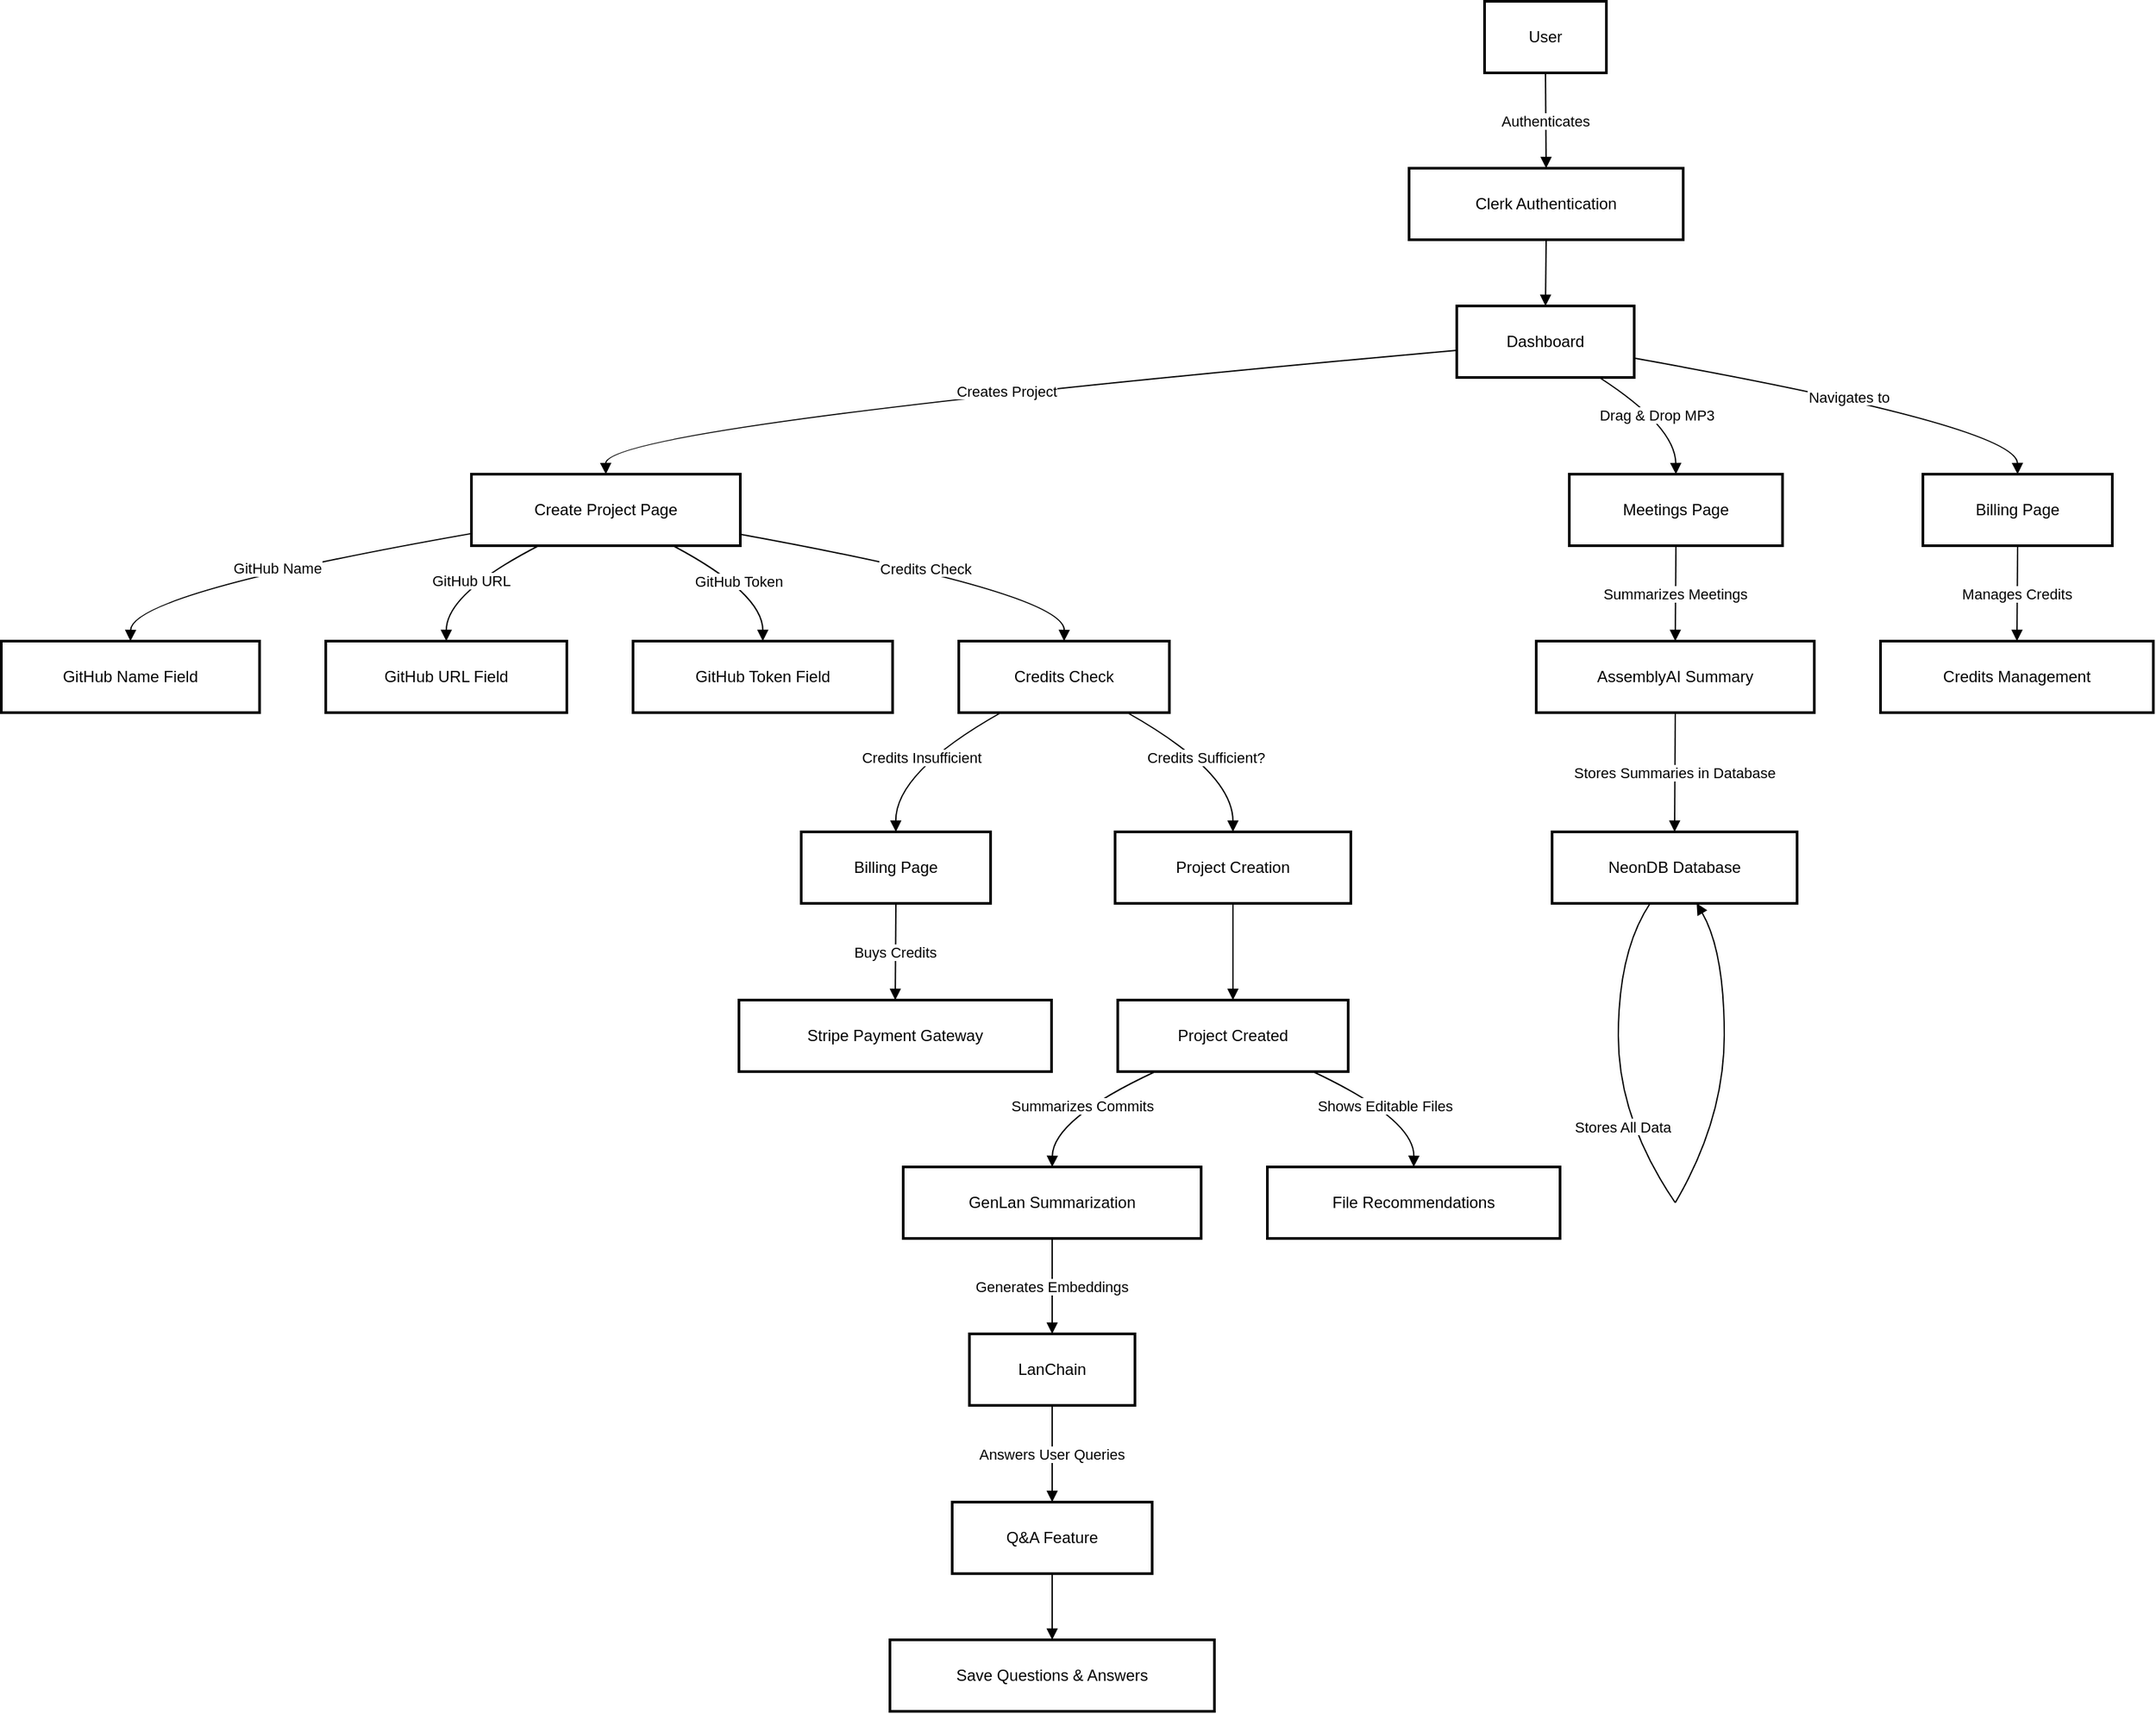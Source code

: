 <mxfile version="26.2.14">
  <diagram name="Page-1" id="sc-cOYgzrFf0ieOYY7vz">
    <mxGraphModel>
      <root>
        <mxCell id="0" />
        <mxCell id="1" parent="0" />
        <mxCell id="2" value="User" style="whiteSpace=wrap;strokeWidth=2;" vertex="1" parent="1">
          <mxGeometry x="1128" y="8" width="92" height="54" as="geometry" />
        </mxCell>
        <mxCell id="3" value="Clerk Authentication" style="whiteSpace=wrap;strokeWidth=2;" vertex="1" parent="1">
          <mxGeometry x="1071" y="134" width="207" height="54" as="geometry" />
        </mxCell>
        <mxCell id="4" value="Dashboard" style="whiteSpace=wrap;strokeWidth=2;" vertex="1" parent="1">
          <mxGeometry x="1107" y="238" width="134" height="54" as="geometry" />
        </mxCell>
        <mxCell id="5" value="Create Project Page" style="whiteSpace=wrap;strokeWidth=2;" vertex="1" parent="1">
          <mxGeometry x="363" y="365" width="203" height="54" as="geometry" />
        </mxCell>
        <mxCell id="6" value="GitHub Name Field" style="whiteSpace=wrap;strokeWidth=2;" vertex="1" parent="1">
          <mxGeometry x="8" y="491" width="195" height="54" as="geometry" />
        </mxCell>
        <mxCell id="7" value="GitHub URL Field" style="whiteSpace=wrap;strokeWidth=2;" vertex="1" parent="1">
          <mxGeometry x="253" y="491" width="182" height="54" as="geometry" />
        </mxCell>
        <mxCell id="8" value="GitHub Token Field" style="whiteSpace=wrap;strokeWidth=2;" vertex="1" parent="1">
          <mxGeometry x="485" y="491" width="196" height="54" as="geometry" />
        </mxCell>
        <mxCell id="9" value="Credits Check" style="whiteSpace=wrap;strokeWidth=2;" vertex="1" parent="1">
          <mxGeometry x="731" y="491" width="159" height="54" as="geometry" />
        </mxCell>
        <mxCell id="10" value="Project Creation" style="whiteSpace=wrap;strokeWidth=2;" vertex="1" parent="1">
          <mxGeometry x="849" y="635" width="178" height="54" as="geometry" />
        </mxCell>
        <mxCell id="11" value="Billing Page" style="whiteSpace=wrap;strokeWidth=2;" vertex="1" parent="1">
          <mxGeometry x="612" y="635" width="143" height="54" as="geometry" />
        </mxCell>
        <mxCell id="12" value="Stripe Payment Gateway" style="whiteSpace=wrap;strokeWidth=2;" vertex="1" parent="1">
          <mxGeometry x="565" y="762" width="236" height="54" as="geometry" />
        </mxCell>
        <mxCell id="13" value="Project Created" style="whiteSpace=wrap;strokeWidth=2;" vertex="1" parent="1">
          <mxGeometry x="851" y="762" width="174" height="54" as="geometry" />
        </mxCell>
        <mxCell id="14" value="GenLan Summarization" style="whiteSpace=wrap;strokeWidth=2;" vertex="1" parent="1">
          <mxGeometry x="689" y="888" width="225" height="54" as="geometry" />
        </mxCell>
        <mxCell id="15" value="LanChain" style="whiteSpace=wrap;strokeWidth=2;" vertex="1" parent="1">
          <mxGeometry x="739" y="1014" width="125" height="54" as="geometry" />
        </mxCell>
        <mxCell id="16" value="Q&amp;A Feature" style="whiteSpace=wrap;strokeWidth=2;" vertex="1" parent="1">
          <mxGeometry x="726" y="1141" width="151" height="54" as="geometry" />
        </mxCell>
        <mxCell id="17" value="Save Questions &amp; Answers" style="whiteSpace=wrap;strokeWidth=2;" vertex="1" parent="1">
          <mxGeometry x="679" y="1245" width="245" height="54" as="geometry" />
        </mxCell>
        <mxCell id="18" value="File Recommendations" style="whiteSpace=wrap;strokeWidth=2;" vertex="1" parent="1">
          <mxGeometry x="964" y="888" width="221" height="54" as="geometry" />
        </mxCell>
        <mxCell id="19" value="Meetings Page" style="whiteSpace=wrap;strokeWidth=2;" vertex="1" parent="1">
          <mxGeometry x="1192" y="365" width="161" height="54" as="geometry" />
        </mxCell>
        <mxCell id="20" value="AssemblyAI Summary" style="whiteSpace=wrap;strokeWidth=2;" vertex="1" parent="1">
          <mxGeometry x="1167" y="491" width="210" height="54" as="geometry" />
        </mxCell>
        <mxCell id="21" value="NeonDB Database" style="whiteSpace=wrap;strokeWidth=2;" vertex="1" parent="1">
          <mxGeometry x="1179" y="635" width="185" height="54" as="geometry" />
        </mxCell>
        <mxCell id="22" value="Billing Page" style="whiteSpace=wrap;strokeWidth=2;" vertex="1" parent="1">
          <mxGeometry x="1459" y="365" width="143" height="54" as="geometry" />
        </mxCell>
        <mxCell id="23" value="Credits Management" style="whiteSpace=wrap;strokeWidth=2;" vertex="1" parent="1">
          <mxGeometry x="1427" y="491" width="206" height="54" as="geometry" />
        </mxCell>
        <mxCell id="24" value="" style="whiteSpace=wrap;strokeWidth=2;" vertex="1" parent="1">
          <mxGeometry x="1229" y="789" as="geometry" />
        </mxCell>
        <mxCell id="25" value="" style="whiteSpace=wrap;strokeWidth=2;" vertex="1" parent="1">
          <mxGeometry x="1272" y="915" as="geometry" />
        </mxCell>
        <mxCell id="26" value="Authenticates" style="curved=1;startArrow=none;endArrow=block;exitX=0.5;exitY=1;entryX=0.5;entryY=0.01;" edge="1" parent="1" source="2" target="3">
          <mxGeometry relative="1" as="geometry">
            <Array as="points" />
          </mxGeometry>
        </mxCell>
        <mxCell id="27" value="" style="curved=1;startArrow=none;endArrow=block;exitX=0.5;exitY=1.01;entryX=0.5;entryY=0.01;" edge="1" parent="1" source="3" target="4">
          <mxGeometry relative="1" as="geometry">
            <Array as="points" />
          </mxGeometry>
        </mxCell>
        <mxCell id="28" value="Creates Project" style="curved=1;startArrow=none;endArrow=block;exitX=0;exitY=0.62;entryX=0.5;entryY=0;" edge="1" parent="1" source="4" target="5">
          <mxGeometry relative="1" as="geometry">
            <Array as="points">
              <mxPoint x="464" y="329" />
            </Array>
          </mxGeometry>
        </mxCell>
        <mxCell id="29" value="GitHub Name" style="curved=1;startArrow=none;endArrow=block;exitX=0;exitY=0.83;entryX=0.5;entryY=0;" edge="1" parent="1" source="5" target="6">
          <mxGeometry relative="1" as="geometry">
            <Array as="points">
              <mxPoint x="106" y="455" />
            </Array>
          </mxGeometry>
        </mxCell>
        <mxCell id="30" value="GitHub URL" style="curved=1;startArrow=none;endArrow=block;exitX=0.25;exitY=1;entryX=0.5;entryY=0;" edge="1" parent="1" source="5" target="7">
          <mxGeometry relative="1" as="geometry">
            <Array as="points">
              <mxPoint x="344" y="455" />
            </Array>
          </mxGeometry>
        </mxCell>
        <mxCell id="31" value="GitHub Token" style="curved=1;startArrow=none;endArrow=block;exitX=0.75;exitY=1;entryX=0.5;entryY=0;" edge="1" parent="1" source="5" target="8">
          <mxGeometry relative="1" as="geometry">
            <Array as="points">
              <mxPoint x="583" y="455" />
            </Array>
          </mxGeometry>
        </mxCell>
        <mxCell id="32" value="Credits Check" style="curved=1;startArrow=none;endArrow=block;exitX=1;exitY=0.84;entryX=0.5;entryY=0;" edge="1" parent="1" source="5" target="9">
          <mxGeometry relative="1" as="geometry">
            <Array as="points">
              <mxPoint x="811" y="455" />
            </Array>
          </mxGeometry>
        </mxCell>
        <mxCell id="33" value="Credits Sufficient?" style="curved=1;startArrow=none;endArrow=block;exitX=0.8;exitY=1;entryX=0.5;entryY=0;" edge="1" parent="1" source="9" target="10">
          <mxGeometry relative="1" as="geometry">
            <Array as="points">
              <mxPoint x="938" y="590" />
            </Array>
          </mxGeometry>
        </mxCell>
        <mxCell id="34" value="Credits Insufficient" style="curved=1;startArrow=none;endArrow=block;exitX=0.2;exitY=1;entryX=0.5;entryY=0;" edge="1" parent="1" source="9" target="11">
          <mxGeometry relative="1" as="geometry">
            <Array as="points">
              <mxPoint x="683" y="590" />
            </Array>
          </mxGeometry>
        </mxCell>
        <mxCell id="35" value="Buys Credits" style="curved=1;startArrow=none;endArrow=block;exitX=0.5;exitY=1;entryX=0.5;entryY=-0.01;" edge="1" parent="1" source="11" target="12">
          <mxGeometry relative="1" as="geometry">
            <Array as="points" />
          </mxGeometry>
        </mxCell>
        <mxCell id="36" value="" style="curved=1;startArrow=none;endArrow=block;exitX=0.5;exitY=1;entryX=0.5;entryY=-0.01;" edge="1" parent="1" source="10" target="13">
          <mxGeometry relative="1" as="geometry">
            <Array as="points" />
          </mxGeometry>
        </mxCell>
        <mxCell id="37" value="Summarizes Commits" style="curved=1;startArrow=none;endArrow=block;exitX=0.17;exitY=0.99;entryX=0.5;entryY=0;" edge="1" parent="1" source="13" target="14">
          <mxGeometry relative="1" as="geometry">
            <Array as="points">
              <mxPoint x="802" y="852" />
            </Array>
          </mxGeometry>
        </mxCell>
        <mxCell id="38" value="Generates Embeddings" style="curved=1;startArrow=none;endArrow=block;exitX=0.5;exitY=1;entryX=0.5;entryY=0.01;" edge="1" parent="1" source="14" target="15">
          <mxGeometry relative="1" as="geometry">
            <Array as="points" />
          </mxGeometry>
        </mxCell>
        <mxCell id="39" value="Answers User Queries" style="curved=1;startArrow=none;endArrow=block;exitX=0.5;exitY=1.01;entryX=0.5;entryY=0;" edge="1" parent="1" source="15" target="16">
          <mxGeometry relative="1" as="geometry">
            <Array as="points" />
          </mxGeometry>
        </mxCell>
        <mxCell id="40" value="" style="curved=1;startArrow=none;endArrow=block;exitX=0.5;exitY=1;entryX=0.5;entryY=0;" edge="1" parent="1" source="16" target="17">
          <mxGeometry relative="1" as="geometry">
            <Array as="points" />
          </mxGeometry>
        </mxCell>
        <mxCell id="41" value="Shows Editable Files" style="curved=1;startArrow=none;endArrow=block;exitX=0.84;exitY=0.99;entryX=0.5;entryY=0;" edge="1" parent="1" source="13" target="18">
          <mxGeometry relative="1" as="geometry">
            <Array as="points">
              <mxPoint x="1075" y="852" />
            </Array>
          </mxGeometry>
        </mxCell>
        <mxCell id="42" value="Drag &amp; Drop MP3" style="curved=1;startArrow=none;endArrow=block;exitX=0.81;exitY=1.01;entryX=0.5;entryY=0;" edge="1" parent="1" source="4" target="19">
          <mxGeometry relative="1" as="geometry">
            <Array as="points">
              <mxPoint x="1272" y="329" />
            </Array>
          </mxGeometry>
        </mxCell>
        <mxCell id="43" value="Summarizes Meetings" style="curved=1;startArrow=none;endArrow=block;exitX=0.5;exitY=1;entryX=0.5;entryY=0;" edge="1" parent="1" source="19" target="20">
          <mxGeometry relative="1" as="geometry">
            <Array as="points" />
          </mxGeometry>
        </mxCell>
        <mxCell id="44" value="Stores Summaries in Database" style="curved=1;startArrow=none;endArrow=block;exitX=0.5;exitY=1;entryX=0.5;entryY=0;" edge="1" parent="1" source="20" target="21">
          <mxGeometry relative="1" as="geometry">
            <Array as="points" />
          </mxGeometry>
        </mxCell>
        <mxCell id="45" value="Navigates to" style="curved=1;startArrow=none;endArrow=block;exitX=1;exitY=0.73;entryX=0.5;entryY=0;" edge="1" parent="1" source="4" target="22">
          <mxGeometry relative="1" as="geometry">
            <Array as="points">
              <mxPoint x="1530" y="329" />
            </Array>
          </mxGeometry>
        </mxCell>
        <mxCell id="46" value="Manages Credits" style="curved=1;startArrow=none;endArrow=block;exitX=0.5;exitY=1;entryX=0.5;entryY=0;" edge="1" parent="1" source="22" target="23">
          <mxGeometry relative="1" as="geometry">
            <Array as="points" />
          </mxGeometry>
        </mxCell>
        <mxCell id="47" value="" style="curved=1;startArrow=none;endArrow=none;exitX=0.4;exitY=1;entryX=Infinity;entryY=-Infinity;" edge="1" parent="1" source="21" target="24">
          <mxGeometry relative="1" as="geometry">
            <Array as="points">
              <mxPoint x="1229" y="725" />
            </Array>
          </mxGeometry>
        </mxCell>
        <mxCell id="48" value="Stores All Data" style="curved=1;startArrow=none;endArrow=none;exitX=Infinity;exitY=-Infinity;entryX=Infinity;entryY=-Infinity;" edge="1" parent="1" source="24" target="25">
          <mxGeometry relative="1" as="geometry">
            <Array as="points">
              <mxPoint x="1229" y="852" />
            </Array>
          </mxGeometry>
        </mxCell>
        <mxCell id="49" value="" style="curved=1;startArrow=none;endArrow=block;exitX=Infinity;exitY=-Infinity;entryX=0.59;entryY=1;" edge="1" parent="1" source="25" target="21">
          <mxGeometry relative="1" as="geometry">
            <Array as="points">
              <mxPoint x="1309" y="852" />
              <mxPoint x="1309" y="725" />
            </Array>
          </mxGeometry>
        </mxCell>
      </root>
    </mxGraphModel>
  </diagram>
</mxfile>
